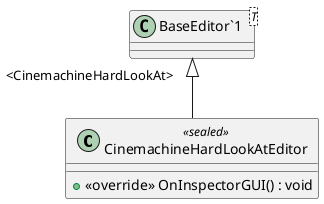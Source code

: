 @startuml
class CinemachineHardLookAtEditor <<sealed>> {
    + <<override>> OnInspectorGUI() : void
}
class "BaseEditor`1"<T> {
}
"BaseEditor`1" "<CinemachineHardLookAt>" <|-- CinemachineHardLookAtEditor
@enduml
